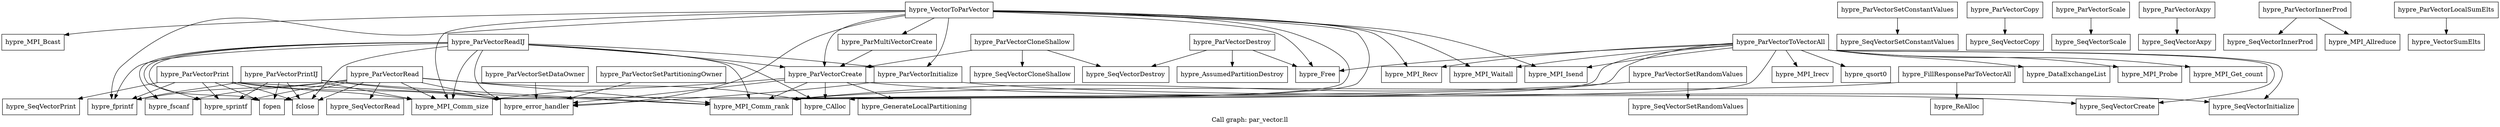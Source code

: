 digraph "Call graph: par_vector.ll" {
	label="Call graph: par_vector.ll";

	Node0x558c177c3c40 [shape=record,label="{hypre_ParVectorCreate}"];
	Node0x558c177c3c40 -> Node0x558c177b9410;
	Node0x558c177c3c40 -> Node0x558c177c03f0;
	Node0x558c177c3c40 -> Node0x558c1777ff10;
	Node0x558c177c3c40 -> Node0x558c1777d430;
	Node0x558c177c3c40 -> Node0x558c177122d0;
	Node0x558c177c3c40 -> Node0x558c177c9040;
	Node0x558c177b9410 [shape=record,label="{hypre_error_handler}"];
	Node0x558c177c03f0 [shape=record,label="{hypre_CAlloc}"];
	Node0x558c1777ff10 [shape=record,label="{hypre_MPI_Comm_rank}"];
	Node0x558c1777d430 [shape=record,label="{hypre_MPI_Comm_size}"];
	Node0x558c177122d0 [shape=record,label="{hypre_GenerateLocalPartitioning}"];
	Node0x558c177c9040 [shape=record,label="{hypre_SeqVectorCreate}"];
	Node0x558c177c9ca0 [shape=record,label="{hypre_ParMultiVectorCreate}"];
	Node0x558c177c9ca0 -> Node0x558c177c3c40;
	Node0x558c177c9d50 [shape=record,label="{hypre_ParVectorDestroy}"];
	Node0x558c177c9d50 -> Node0x558c17753f30;
	Node0x558c177c9d50 -> Node0x558c17788e10;
	Node0x558c177c9d50 -> Node0x558c17756560;
	Node0x558c17753f30 [shape=record,label="{hypre_SeqVectorDestroy}"];
	Node0x558c17788e10 [shape=record,label="{hypre_Free}"];
	Node0x558c17756560 [shape=record,label="{hypre_AssumedPartitionDestroy}"];
	Node0x558c17757680 [shape=record,label="{hypre_ParVectorInitialize}"];
	Node0x558c17757680 -> Node0x558c177b9410;
	Node0x558c17757680 -> Node0x558c1775a830;
	Node0x558c1775a830 [shape=record,label="{hypre_SeqVectorInitialize}"];
	Node0x558c1775afb0 [shape=record,label="{hypre_ParVectorSetDataOwner}"];
	Node0x558c1775afb0 -> Node0x558c177b9410;
	Node0x558c1775b490 [shape=record,label="{hypre_ParVectorSetPartitioningOwner}"];
	Node0x558c1775b490 -> Node0x558c177b9410;
	Node0x558c1775d1b0 [shape=record,label="{hypre_ParVectorRead}"];
	Node0x558c1775d1b0 -> Node0x558c1777ff10;
	Node0x558c1775d1b0 -> Node0x558c1777d430;
	Node0x558c1775d1b0 -> Node0x558c177c03f0;
	Node0x558c1775d1b0 -> Node0x558c1775ee90;
	Node0x558c1775d1b0 -> Node0x558c1775f3c0;
	Node0x558c1775d1b0 -> Node0x558c1775ff10;
	Node0x558c1775d1b0 -> Node0x558c177b9410;
	Node0x558c1775d1b0 -> Node0x558c177610f0;
	Node0x558c1775d1b0 -> Node0x558c177633a0;
	Node0x558c1775d1b0 -> Node0x558c17762230;
	Node0x558c1775ee90 [shape=record,label="{hypre_sprintf}"];
	Node0x558c1775f3c0 [shape=record,label="{fopen}"];
	Node0x558c1775ff10 [shape=record,label="{hypre_fscanf}"];
	Node0x558c177610f0 [shape=record,label="{fclose}"];
	Node0x558c17762230 [shape=record,label="{hypre_SeqVectorRead}"];
	Node0x558c177633a0 [shape=record,label="{hypre_fprintf}"];
	Node0x558c17766b50 [shape=record,label="{hypre_ParVectorPrint}"];
	Node0x558c17766b50 -> Node0x558c177b9410;
	Node0x558c17766b50 -> Node0x558c1777ff10;
	Node0x558c17766b50 -> Node0x558c1777d430;
	Node0x558c17766b50 -> Node0x558c1775ee90;
	Node0x558c17766b50 -> Node0x558c17769060;
	Node0x558c17766b50 -> Node0x558c177610f0;
	Node0x558c17766b50 -> Node0x558c1775f3c0;
	Node0x558c17766b50 -> Node0x558c177633a0;
	Node0x558c17769060 [shape=record,label="{hypre_SeqVectorPrint}"];
	Node0x558c1776a820 [shape=record,label="{hypre_ParVectorSetConstantValues}"];
	Node0x558c1776a820 -> Node0x558c1776b020;
	Node0x558c1776b020 [shape=record,label="{hypre_SeqVectorSetConstantValues}"];
	Node0x558c1776c0f0 [shape=record,label="{hypre_ParVectorSetRandomValues}"];
	Node0x558c1776c0f0 -> Node0x558c1777ff10;
	Node0x558c1776c0f0 -> Node0x558c1776d690;
	Node0x558c1776d690 [shape=record,label="{hypre_SeqVectorSetRandomValues}"];
	Node0x558c1776dce0 [shape=record,label="{hypre_ParVectorCopy}"];
	Node0x558c1776dce0 -> Node0x558c1776f020;
	Node0x558c1776f020 [shape=record,label="{hypre_SeqVectorCopy}"];
	Node0x558c17770120 [shape=record,label="{hypre_ParVectorCloneShallow}"];
	Node0x558c17770120 -> Node0x558c177c3c40;
	Node0x558c17770120 -> Node0x558c17753f30;
	Node0x558c17770120 -> Node0x558c17771560;
	Node0x558c17771560 [shape=record,label="{hypre_SeqVectorCloneShallow}"];
	Node0x558c17771e80 [shape=record,label="{hypre_ParVectorScale}"];
	Node0x558c17771e80 -> Node0x558c17772d20;
	Node0x558c17772d20 [shape=record,label="{hypre_SeqVectorScale}"];
	Node0x558c177741f0 [shape=record,label="{hypre_ParVectorAxpy}"];
	Node0x558c177741f0 -> Node0x558c177750f0;
	Node0x558c177750f0 [shape=record,label="{hypre_SeqVectorAxpy}"];
	Node0x558c17776ed0 [shape=record,label="{hypre_ParVectorInnerProd}"];
	Node0x558c17776ed0 -> Node0x558c17781130;
	Node0x558c17776ed0 -> Node0x558c17779650;
	Node0x558c17781130 [shape=record,label="{hypre_SeqVectorInnerProd}"];
	Node0x558c17779650 [shape=record,label="{hypre_MPI_Allreduce}"];
	Node0x558c1777b0a0 [shape=record,label="{hypre_VectorToParVector}"];
	Node0x558c1777b0a0 -> Node0x558c1777d430;
	Node0x558c1777b0a0 -> Node0x558c1777ff10;
	Node0x558c1777b0a0 -> Node0x558c1777cfa0;
	Node0x558c1777b0a0 -> Node0x558c177ce770;
	Node0x558c1777b0a0 -> Node0x558c17788e10;
	Node0x558c1777b0a0 -> Node0x558c177c3c40;
	Node0x558c1777b0a0 -> Node0x558c177c9ca0;
	Node0x558c1777b0a0 -> Node0x558c17757680;
	Node0x558c1777b0a0 -> Node0x558c177633a0;
	Node0x558c1777b0a0 -> Node0x558c177b9410;
	Node0x558c1777b0a0 -> Node0x558c177c03f0;
	Node0x558c1777b0a0 -> Node0x558c177ce6f0;
	Node0x558c1777b0a0 -> Node0x558c177ce670;
	Node0x558c1777cfa0 [shape=record,label="{hypre_MPI_Bcast}"];
	Node0x558c177ce670 [shape=record,label="{hypre_MPI_Isend}"];
	Node0x558c177ce6f0 [shape=record,label="{hypre_MPI_Waitall}"];
	Node0x558c177ce770 [shape=record,label="{hypre_MPI_Recv}"];
	Node0x558c17781370 [shape=record,label="{hypre_ParVectorToVectorAll}"];
	Node0x558c17781370 -> Node0x558c1777d430;
	Node0x558c17781370 -> Node0x558c1777ff10;
	Node0x558c17781370 -> Node0x558c177c03f0;
	Node0x558c17781370 -> Node0x558c17788e10;
	Node0x558c17781370 -> Node0x558c177ce6f0;
	Node0x558c17781370 -> Node0x558c17782460;
	Node0x558c17781370 -> Node0x558c177847e0;
	Node0x558c17781370 -> Node0x558c177892b0;
	Node0x558c17781370 -> Node0x558c177ce670;
	Node0x558c17781370 -> Node0x558c177ce770;
	Node0x558c17781370 -> Node0x558c177920a0;
	Node0x558c17781370 -> Node0x558c1775a830;
	Node0x558c17781370 -> Node0x558c177c9040;
	Node0x558c17781370 -> Node0x558c177896a0;
	Node0x558c1778d460 [shape=record,label="{hypre_FillResponseParToVectorAll}"];
	Node0x558c1778d460 -> Node0x558c1777ff10;
	Node0x558c1778d460 -> Node0x558c1778dea0;
	Node0x558c177847e0 [shape=record,label="{hypre_MPI_Probe}"];
	Node0x558c177892b0 [shape=record,label="{hypre_MPI_Get_count}"];
	Node0x558c17782460 [shape=record,label="{hypre_DataExchangeList}"];
	Node0x558c177896a0 [shape=record,label="{hypre_qsort0}"];
	Node0x558c177920a0 [shape=record,label="{hypre_MPI_Irecv}"];
	Node0x558c177931e0 [shape=record,label="{hypre_ParVectorPrintIJ}"];
	Node0x558c177931e0 -> Node0x558c177b9410;
	Node0x558c177931e0 -> Node0x558c177633a0;
	Node0x558c177931e0 -> Node0x558c177610f0;
	Node0x558c177931e0 -> Node0x558c1775f3c0;
	Node0x558c177931e0 -> Node0x558c1777ff10;
	Node0x558c177931e0 -> Node0x558c1777d430;
	Node0x558c177931e0 -> Node0x558c1775ee90;
	Node0x558c17796780 [shape=record,label="{hypre_ParVectorReadIJ}"];
	Node0x558c17796780 -> Node0x558c1777d430;
	Node0x558c17796780 -> Node0x558c1777ff10;
	Node0x558c17796780 -> Node0x558c1775ee90;
	Node0x558c17796780 -> Node0x558c1775f3c0;
	Node0x558c17796780 -> Node0x558c177b9410;
	Node0x558c17796780 -> Node0x558c1775ff10;
	Node0x558c17796780 -> Node0x558c177c03f0;
	Node0x558c17796780 -> Node0x558c177633a0;
	Node0x558c17796780 -> Node0x558c177610f0;
	Node0x558c17796780 -> Node0x558c177c3c40;
	Node0x558c17796780 -> Node0x558c17757680;
	Node0x558c1778dea0 [shape=record,label="{hypre_ReAlloc}"];
	Node0x558c177d0540 [shape=record,label="{hypre_ParVectorLocalSumElts}"];
	Node0x558c177d0540 -> Node0x558c177d05c0;
	Node0x558c177d05c0 [shape=record,label="{hypre_VectorSumElts}"];
}
